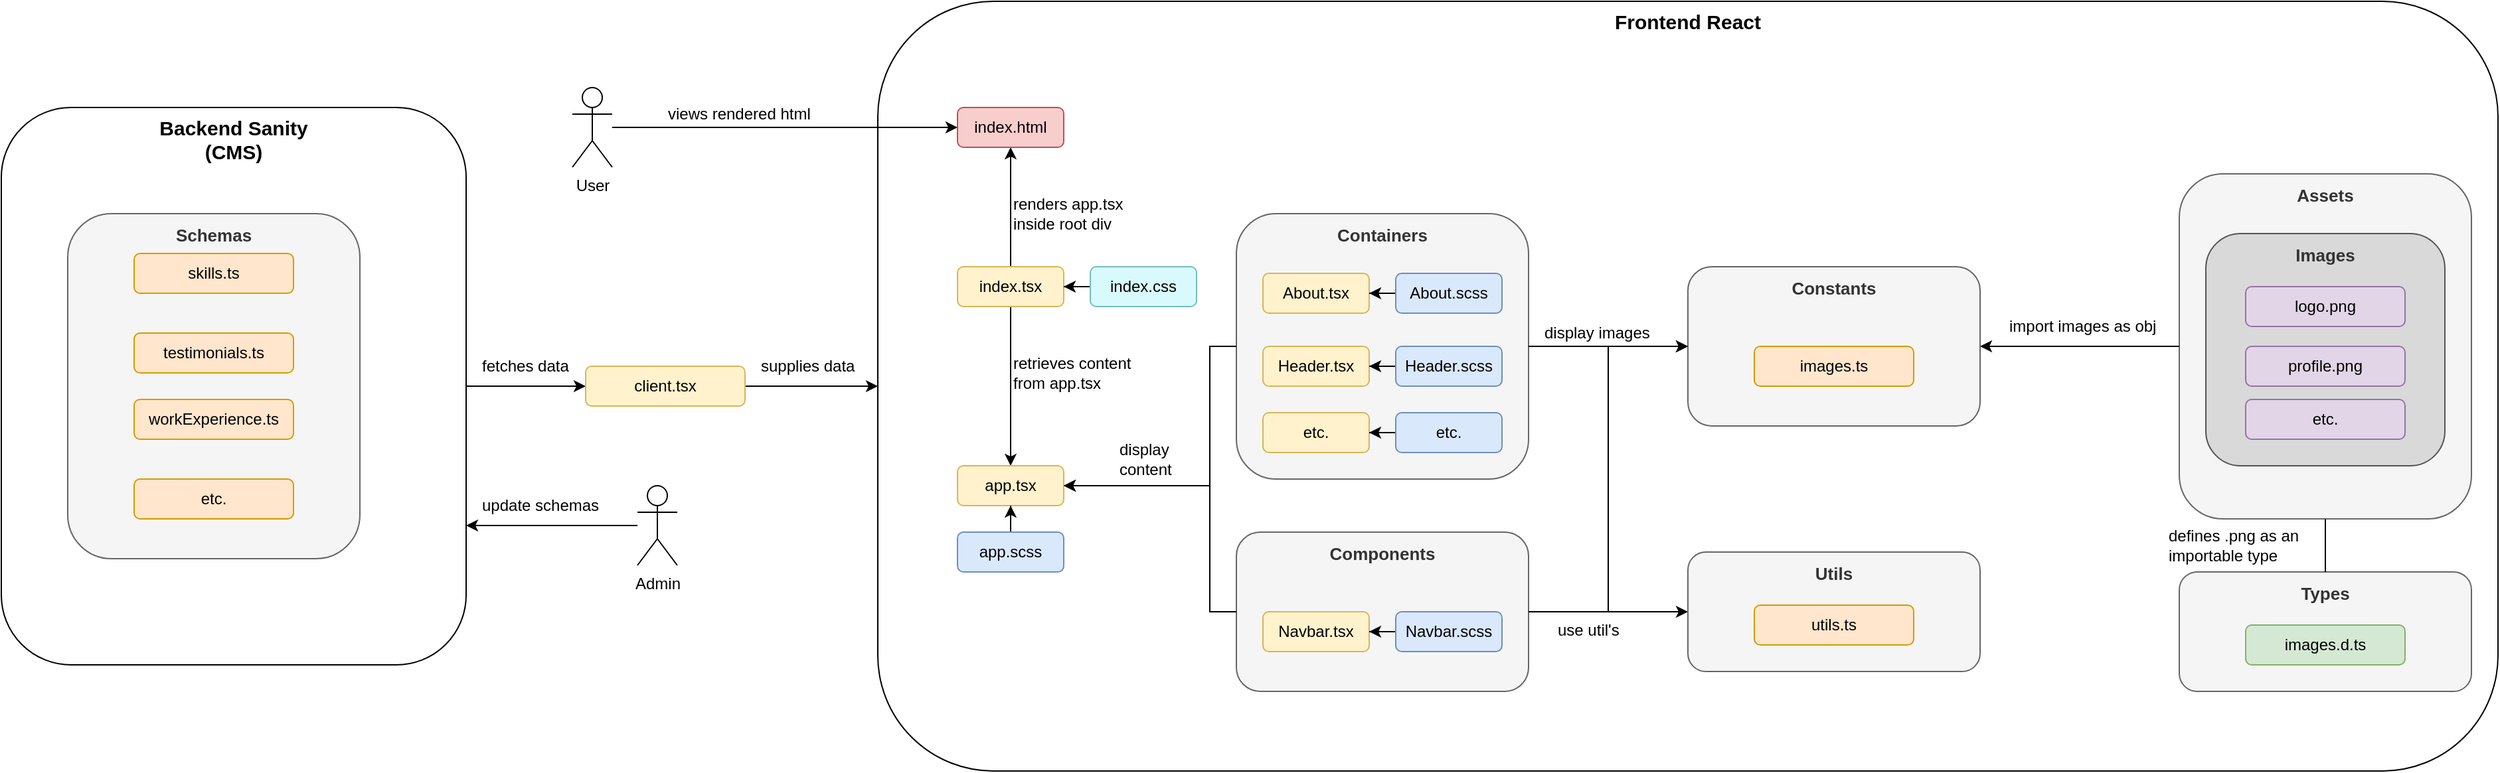 <mxfile version="21.5.2" type="device">
  <diagram name="Page-1" id="doxerEDcE5v8PNwcZ3dG">
    <mxGraphModel dx="724" dy="1919" grid="1" gridSize="10" guides="1" tooltips="1" connect="1" arrows="1" fold="1" page="1" pageScale="1" pageWidth="827" pageHeight="1169" math="0" shadow="0">
      <root>
        <mxCell id="0" />
        <mxCell id="1" parent="0" />
        <mxCell id="xx0v-b5GEpdC5aHMtf1U-123" style="edgeStyle=orthogonalEdgeStyle;rounded=0;orthogonalLoop=1;jettySize=auto;html=1;entryX=0;entryY=0.5;entryDx=0;entryDy=0;" parent="1" source="xx0v-b5GEpdC5aHMtf1U-3" target="xx0v-b5GEpdC5aHMtf1U-2" edge="1">
          <mxGeometry relative="1" as="geometry" />
        </mxCell>
        <mxCell id="xx0v-b5GEpdC5aHMtf1U-1" value="Backend Sanity&lt;br style=&quot;font-size: 15px;&quot;&gt;(CMS)" style="rounded=1;whiteSpace=wrap;html=1;verticalAlign=top;fontStyle=1;fontSize=15;" parent="1" vertex="1">
          <mxGeometry x="100" y="-60" width="350" height="420" as="geometry" />
        </mxCell>
        <mxCell id="xx0v-b5GEpdC5aHMtf1U-11" value="&lt;font style=&quot;font-size: 13px;&quot;&gt;Schemas&lt;/font&gt;" style="rounded=1;whiteSpace=wrap;html=1;verticalAlign=top;fontStyle=1;fontSize=15;fillColor=#f5f5f5;fontColor=#333333;strokeColor=#666666;" parent="1" vertex="1">
          <mxGeometry x="150" y="20" width="220" height="260" as="geometry" />
        </mxCell>
        <mxCell id="xx0v-b5GEpdC5aHMtf1U-2" value="Frontend React" style="rounded=1;whiteSpace=wrap;html=1;verticalAlign=top;fontStyle=1;fontSize=15;" parent="1" vertex="1">
          <mxGeometry x="760" y="-140" width="1220" height="580" as="geometry" />
        </mxCell>
        <mxCell id="xx0v-b5GEpdC5aHMtf1U-4" value="skills.ts" style="rounded=1;whiteSpace=wrap;html=1;fillColor=#ffe6cc;strokeColor=#d79b00;" parent="1" vertex="1">
          <mxGeometry x="200" y="50" width="120" height="30" as="geometry" />
        </mxCell>
        <mxCell id="xx0v-b5GEpdC5aHMtf1U-5" value="testimonials.ts" style="rounded=1;whiteSpace=wrap;html=1;fillColor=#ffe6cc;strokeColor=#d79b00;" parent="1" vertex="1">
          <mxGeometry x="200" y="110" width="120" height="30" as="geometry" />
        </mxCell>
        <mxCell id="xx0v-b5GEpdC5aHMtf1U-6" value="workExperience.ts" style="rounded=1;whiteSpace=wrap;html=1;fillColor=#ffe6cc;strokeColor=#d79b00;" parent="1" vertex="1">
          <mxGeometry x="200" y="160" width="120" height="30" as="geometry" />
        </mxCell>
        <mxCell id="xx0v-b5GEpdC5aHMtf1U-7" value="etc." style="rounded=1;whiteSpace=wrap;html=1;fillColor=#ffe6cc;strokeColor=#d79b00;" parent="1" vertex="1">
          <mxGeometry x="200" y="220" width="120" height="30" as="geometry" />
        </mxCell>
        <mxCell id="xx0v-b5GEpdC5aHMtf1U-154" style="edgeStyle=orthogonalEdgeStyle;rounded=0;orthogonalLoop=1;jettySize=auto;html=1;entryX=0.5;entryY=1;entryDx=0;entryDy=0;" parent="1" source="xx0v-b5GEpdC5aHMtf1U-18" target="xx0v-b5GEpdC5aHMtf1U-144" edge="1">
          <mxGeometry relative="1" as="geometry" />
        </mxCell>
        <mxCell id="xx0v-b5GEpdC5aHMtf1U-155" style="edgeStyle=orthogonalEdgeStyle;rounded=0;orthogonalLoop=1;jettySize=auto;html=1;" parent="1" source="xx0v-b5GEpdC5aHMtf1U-18" target="xx0v-b5GEpdC5aHMtf1U-79" edge="1">
          <mxGeometry relative="1" as="geometry" />
        </mxCell>
        <mxCell id="xx0v-b5GEpdC5aHMtf1U-18" value="index.tsx" style="rounded=1;whiteSpace=wrap;html=1;fillColor=#fff2cc;strokeColor=#d6b656;" parent="1" vertex="1">
          <mxGeometry x="820" y="60" width="80" height="30" as="geometry" />
        </mxCell>
        <mxCell id="xx0v-b5GEpdC5aHMtf1U-78" value="" style="group" parent="1" vertex="1" connectable="0">
          <mxGeometry x="1030" y="-40" width="930" height="420" as="geometry" />
        </mxCell>
        <mxCell id="xx0v-b5GEpdC5aHMtf1U-43" value="" style="group" parent="xx0v-b5GEpdC5aHMtf1U-78" vertex="1" connectable="0">
          <mxGeometry x="710" y="30" width="220" height="260" as="geometry" />
        </mxCell>
        <mxCell id="xx0v-b5GEpdC5aHMtf1U-14" value="&lt;font style=&quot;font-size: 13px;&quot;&gt;Assets&lt;/font&gt;" style="rounded=1;whiteSpace=wrap;html=1;verticalAlign=top;fontStyle=1;fontSize=15;fillColor=#f5f5f5;fontColor=#333333;strokeColor=#666666;" parent="xx0v-b5GEpdC5aHMtf1U-43" vertex="1">
          <mxGeometry width="220" height="260" as="geometry" />
        </mxCell>
        <mxCell id="xx0v-b5GEpdC5aHMtf1U-38" value="&lt;font style=&quot;font-size: 13px;&quot;&gt;Images&lt;/font&gt;" style="rounded=1;whiteSpace=wrap;html=1;verticalAlign=top;fontStyle=1;fontSize=15;fillColor=#D9D9D9;fontColor=#333333;strokeColor=#545454;" parent="xx0v-b5GEpdC5aHMtf1U-43" vertex="1">
          <mxGeometry x="20" y="45" width="180" height="175" as="geometry" />
        </mxCell>
        <mxCell id="xx0v-b5GEpdC5aHMtf1U-39" value="logo.png" style="rounded=1;whiteSpace=wrap;html=1;fillColor=#e1d5e7;strokeColor=#9673a6;" parent="xx0v-b5GEpdC5aHMtf1U-43" vertex="1">
          <mxGeometry x="50" y="85" width="120" height="30" as="geometry" />
        </mxCell>
        <mxCell id="xx0v-b5GEpdC5aHMtf1U-40" value="profile.png" style="rounded=1;whiteSpace=wrap;html=1;fillColor=#e1d5e7;strokeColor=#9673a6;" parent="xx0v-b5GEpdC5aHMtf1U-43" vertex="1">
          <mxGeometry x="50" y="130" width="120" height="30" as="geometry" />
        </mxCell>
        <mxCell id="xx0v-b5GEpdC5aHMtf1U-41" value="etc." style="rounded=1;whiteSpace=wrap;html=1;fillColor=#e1d5e7;strokeColor=#9673a6;" parent="xx0v-b5GEpdC5aHMtf1U-43" vertex="1">
          <mxGeometry x="50" y="170" width="120" height="30" as="geometry" />
        </mxCell>
        <mxCell id="xx0v-b5GEpdC5aHMtf1U-58" value="" style="group" parent="xx0v-b5GEpdC5aHMtf1U-78" vertex="1" connectable="0">
          <mxGeometry x="340" y="30" width="370" height="260" as="geometry" />
        </mxCell>
        <mxCell id="xx0v-b5GEpdC5aHMtf1U-57" value="import images as obj" style="rounded=1;whiteSpace=wrap;html=1;fillColor=none;strokeColor=none;align=left;" parent="xx0v-b5GEpdC5aHMtf1U-58" vertex="1">
          <mxGeometry x="240" y="100" width="120" height="30" as="geometry" />
        </mxCell>
        <mxCell id="xx0v-b5GEpdC5aHMtf1U-13" value="&lt;font style=&quot;font-size: 13px;&quot;&gt;Constants&lt;/font&gt;" style="rounded=1;whiteSpace=wrap;html=1;verticalAlign=top;fontStyle=1;fontSize=15;fillColor=#f5f5f5;fontColor=#333333;strokeColor=#666666;" parent="xx0v-b5GEpdC5aHMtf1U-58" vertex="1">
          <mxGeometry y="70" width="220" height="120" as="geometry" />
        </mxCell>
        <mxCell id="xx0v-b5GEpdC5aHMtf1U-21" value="images.ts" style="rounded=1;whiteSpace=wrap;html=1;fillColor=#ffe6cc;strokeColor=#d79b00;" parent="xx0v-b5GEpdC5aHMtf1U-58" vertex="1">
          <mxGeometry x="50" y="130" width="120" height="30" as="geometry" />
        </mxCell>
        <mxCell id="xx0v-b5GEpdC5aHMtf1U-59" value="" style="group" parent="xx0v-b5GEpdC5aHMtf1U-78" vertex="1" connectable="0">
          <mxGeometry width="320" height="280" as="geometry" />
        </mxCell>
        <mxCell id="xx0v-b5GEpdC5aHMtf1U-17" value="&lt;font style=&quot;font-size: 13px;&quot;&gt;Containers&lt;/font&gt;" style="rounded=1;whiteSpace=wrap;html=1;verticalAlign=top;fontStyle=1;fontSize=15;fillColor=#f5f5f5;fontColor=#333333;strokeColor=#666666;" parent="xx0v-b5GEpdC5aHMtf1U-59" vertex="1">
          <mxGeometry y="60" width="220" height="200" as="geometry" />
        </mxCell>
        <mxCell id="xx0v-b5GEpdC5aHMtf1U-28" value="About.tsx" style="rounded=1;whiteSpace=wrap;html=1;fillColor=#fff2cc;strokeColor=#d6b656;" parent="xx0v-b5GEpdC5aHMtf1U-59" vertex="1">
          <mxGeometry x="20" y="105" width="80" height="30" as="geometry" />
        </mxCell>
        <mxCell id="xx0v-b5GEpdC5aHMtf1U-30" value="Header.tsx" style="rounded=1;whiteSpace=wrap;html=1;fillColor=#fff2cc;strokeColor=#d6b656;" parent="xx0v-b5GEpdC5aHMtf1U-59" vertex="1">
          <mxGeometry x="20" y="160" width="80" height="30" as="geometry" />
        </mxCell>
        <mxCell id="xx0v-b5GEpdC5aHMtf1U-31" value="etc." style="rounded=1;whiteSpace=wrap;html=1;fillColor=#fff2cc;strokeColor=#d6b656;" parent="xx0v-b5GEpdC5aHMtf1U-59" vertex="1">
          <mxGeometry x="20" y="210" width="80" height="30" as="geometry" />
        </mxCell>
        <mxCell id="xx0v-b5GEpdC5aHMtf1U-62" style="edgeStyle=orthogonalEdgeStyle;rounded=0;orthogonalLoop=1;jettySize=auto;html=1;exitX=0;exitY=0.5;exitDx=0;exitDy=0;" parent="xx0v-b5GEpdC5aHMtf1U-59" source="xx0v-b5GEpdC5aHMtf1U-33" target="xx0v-b5GEpdC5aHMtf1U-28" edge="1">
          <mxGeometry relative="1" as="geometry" />
        </mxCell>
        <mxCell id="xx0v-b5GEpdC5aHMtf1U-33" value="About.scss" style="rounded=1;whiteSpace=wrap;html=1;fillColor=#dae8fc;strokeColor=#6c8ebf;" parent="xx0v-b5GEpdC5aHMtf1U-59" vertex="1">
          <mxGeometry x="120" y="105" width="80" height="30" as="geometry" />
        </mxCell>
        <mxCell id="xx0v-b5GEpdC5aHMtf1U-63" style="edgeStyle=orthogonalEdgeStyle;rounded=0;orthogonalLoop=1;jettySize=auto;html=1;exitX=0;exitY=0.5;exitDx=0;exitDy=0;" parent="xx0v-b5GEpdC5aHMtf1U-59" source="xx0v-b5GEpdC5aHMtf1U-34" target="xx0v-b5GEpdC5aHMtf1U-30" edge="1">
          <mxGeometry relative="1" as="geometry" />
        </mxCell>
        <mxCell id="xx0v-b5GEpdC5aHMtf1U-34" value="Header.scss" style="rounded=1;whiteSpace=wrap;html=1;fillColor=#dae8fc;strokeColor=#6c8ebf;" parent="xx0v-b5GEpdC5aHMtf1U-59" vertex="1">
          <mxGeometry x="120" y="160" width="80" height="30" as="geometry" />
        </mxCell>
        <mxCell id="xx0v-b5GEpdC5aHMtf1U-64" style="edgeStyle=orthogonalEdgeStyle;rounded=0;orthogonalLoop=1;jettySize=auto;html=1;exitX=0;exitY=0.5;exitDx=0;exitDy=0;" parent="xx0v-b5GEpdC5aHMtf1U-59" source="xx0v-b5GEpdC5aHMtf1U-35" target="xx0v-b5GEpdC5aHMtf1U-31" edge="1">
          <mxGeometry relative="1" as="geometry" />
        </mxCell>
        <mxCell id="xx0v-b5GEpdC5aHMtf1U-35" value="etc." style="rounded=1;whiteSpace=wrap;html=1;fillColor=#dae8fc;strokeColor=#6c8ebf;" parent="xx0v-b5GEpdC5aHMtf1U-59" vertex="1">
          <mxGeometry x="120" y="210" width="80" height="30" as="geometry" />
        </mxCell>
        <mxCell id="xx0v-b5GEpdC5aHMtf1U-37" value="display images" style="rounded=1;whiteSpace=wrap;html=1;fillColor=none;strokeColor=none;align=left;" parent="xx0v-b5GEpdC5aHMtf1U-59" vertex="1">
          <mxGeometry x="230" y="135" width="90" height="30" as="geometry" />
        </mxCell>
        <mxCell id="xx0v-b5GEpdC5aHMtf1U-36" style="edgeStyle=orthogonalEdgeStyle;rounded=0;orthogonalLoop=1;jettySize=auto;html=1;entryX=0;entryY=0.5;entryDx=0;entryDy=0;" parent="xx0v-b5GEpdC5aHMtf1U-78" source="xx0v-b5GEpdC5aHMtf1U-17" target="xx0v-b5GEpdC5aHMtf1U-13" edge="1">
          <mxGeometry relative="1" as="geometry">
            <mxPoint x="320" y="240" as="targetPoint" />
          </mxGeometry>
        </mxCell>
        <mxCell id="xx0v-b5GEpdC5aHMtf1U-66" style="edgeStyle=orthogonalEdgeStyle;rounded=0;orthogonalLoop=1;jettySize=auto;html=1;exitX=0;exitY=0.5;exitDx=0;exitDy=0;" parent="xx0v-b5GEpdC5aHMtf1U-78" source="xx0v-b5GEpdC5aHMtf1U-14" target="xx0v-b5GEpdC5aHMtf1U-13" edge="1">
          <mxGeometry relative="1" as="geometry" />
        </mxCell>
        <mxCell id="xx0v-b5GEpdC5aHMtf1U-69" value="" style="group" parent="xx0v-b5GEpdC5aHMtf1U-78" vertex="1" connectable="0">
          <mxGeometry y="300" width="220" height="120" as="geometry" />
        </mxCell>
        <mxCell id="xx0v-b5GEpdC5aHMtf1U-12" value="&lt;font style=&quot;font-size: 13px;&quot;&gt;Components&lt;/font&gt;" style="rounded=1;whiteSpace=wrap;html=1;verticalAlign=top;fontStyle=1;fontSize=15;fillColor=#f5f5f5;fontColor=#333333;strokeColor=#666666;" parent="xx0v-b5GEpdC5aHMtf1U-69" vertex="1">
          <mxGeometry width="220" height="120" as="geometry" />
        </mxCell>
        <mxCell id="xx0v-b5GEpdC5aHMtf1U-27" value="Navbar.tsx" style="rounded=1;whiteSpace=wrap;html=1;fillColor=#fff2cc;strokeColor=#d6b656;" parent="xx0v-b5GEpdC5aHMtf1U-69" vertex="1">
          <mxGeometry x="20" y="60" width="80" height="30" as="geometry" />
        </mxCell>
        <mxCell id="xx0v-b5GEpdC5aHMtf1U-68" style="edgeStyle=orthogonalEdgeStyle;rounded=0;orthogonalLoop=1;jettySize=auto;html=1;exitX=0;exitY=0.5;exitDx=0;exitDy=0;" parent="xx0v-b5GEpdC5aHMtf1U-69" source="xx0v-b5GEpdC5aHMtf1U-32" target="xx0v-b5GEpdC5aHMtf1U-27" edge="1">
          <mxGeometry relative="1" as="geometry" />
        </mxCell>
        <mxCell id="xx0v-b5GEpdC5aHMtf1U-32" value="Navbar.scss" style="rounded=1;whiteSpace=wrap;html=1;fillColor=#dae8fc;strokeColor=#6c8ebf;" parent="xx0v-b5GEpdC5aHMtf1U-69" vertex="1">
          <mxGeometry x="120" y="60" width="80" height="30" as="geometry" />
        </mxCell>
        <mxCell id="xx0v-b5GEpdC5aHMtf1U-71" style="edgeStyle=orthogonalEdgeStyle;rounded=0;orthogonalLoop=1;jettySize=auto;html=1;entryX=0;entryY=0.5;entryDx=0;entryDy=0;" parent="xx0v-b5GEpdC5aHMtf1U-78" source="xx0v-b5GEpdC5aHMtf1U-12" target="xx0v-b5GEpdC5aHMtf1U-13" edge="1">
          <mxGeometry relative="1" as="geometry" />
        </mxCell>
        <mxCell id="xx0v-b5GEpdC5aHMtf1U-74" style="edgeStyle=orthogonalEdgeStyle;rounded=0;orthogonalLoop=1;jettySize=auto;html=1;entryX=0;entryY=0.5;entryDx=0;entryDy=0;" parent="xx0v-b5GEpdC5aHMtf1U-78" source="xx0v-b5GEpdC5aHMtf1U-12" target="xx0v-b5GEpdC5aHMtf1U-16" edge="1">
          <mxGeometry relative="1" as="geometry" />
        </mxCell>
        <mxCell id="xx0v-b5GEpdC5aHMtf1U-75" value="" style="group" parent="xx0v-b5GEpdC5aHMtf1U-78" vertex="1" connectable="0">
          <mxGeometry x="340" y="315" width="220" height="90" as="geometry" />
        </mxCell>
        <mxCell id="xx0v-b5GEpdC5aHMtf1U-16" value="&lt;font style=&quot;font-size: 13px;&quot;&gt;Utils&lt;/font&gt;" style="rounded=1;whiteSpace=wrap;html=1;verticalAlign=top;fontStyle=1;fontSize=15;fillColor=#f5f5f5;fontColor=#333333;strokeColor=#666666;" parent="xx0v-b5GEpdC5aHMtf1U-75" vertex="1">
          <mxGeometry width="220" height="90" as="geometry" />
        </mxCell>
        <mxCell id="xx0v-b5GEpdC5aHMtf1U-73" value="utils.ts" style="rounded=1;whiteSpace=wrap;html=1;fillColor=#ffe6cc;strokeColor=#d79b00;" parent="xx0v-b5GEpdC5aHMtf1U-75" vertex="1">
          <mxGeometry x="50" y="40" width="120" height="30" as="geometry" />
        </mxCell>
        <mxCell id="xx0v-b5GEpdC5aHMtf1U-76" value="use util&#39;s" style="rounded=1;whiteSpace=wrap;html=1;fillColor=none;strokeColor=none;align=left;" parent="xx0v-b5GEpdC5aHMtf1U-78" vertex="1">
          <mxGeometry x="240" y="359" width="90" height="30" as="geometry" />
        </mxCell>
        <mxCell id="xx0v-b5GEpdC5aHMtf1U-77" value="" style="group" parent="xx0v-b5GEpdC5aHMtf1U-78" vertex="1" connectable="0">
          <mxGeometry x="710" y="330" width="220" height="90" as="geometry" />
        </mxCell>
        <mxCell id="xx0v-b5GEpdC5aHMtf1U-15" value="&lt;font style=&quot;font-size: 13px;&quot;&gt;Types&lt;/font&gt;" style="rounded=1;whiteSpace=wrap;html=1;verticalAlign=top;fontStyle=1;fontSize=15;fillColor=#f5f5f5;fontColor=#333333;strokeColor=#666666;" parent="xx0v-b5GEpdC5aHMtf1U-77" vertex="1">
          <mxGeometry width="220" height="90" as="geometry" />
        </mxCell>
        <mxCell id="xx0v-b5GEpdC5aHMtf1U-72" value="images.d.ts" style="rounded=1;whiteSpace=wrap;html=1;fillColor=#d5e8d4;strokeColor=#82b366;" parent="xx0v-b5GEpdC5aHMtf1U-77" vertex="1">
          <mxGeometry x="50" y="40" width="120" height="30" as="geometry" />
        </mxCell>
        <mxCell id="xx0v-b5GEpdC5aHMtf1U-158" style="edgeStyle=orthogonalEdgeStyle;rounded=0;orthogonalLoop=1;jettySize=auto;html=1;entryX=0.5;entryY=1;entryDx=0;entryDy=0;endArrow=none;endFill=0;" parent="xx0v-b5GEpdC5aHMtf1U-78" source="xx0v-b5GEpdC5aHMtf1U-15" target="xx0v-b5GEpdC5aHMtf1U-14" edge="1">
          <mxGeometry relative="1" as="geometry" />
        </mxCell>
        <mxCell id="xx0v-b5GEpdC5aHMtf1U-79" value="app.tsx" style="rounded=1;whiteSpace=wrap;html=1;fillColor=#fff2cc;strokeColor=#d6b656;" parent="1" vertex="1">
          <mxGeometry x="820" y="210" width="80" height="30" as="geometry" />
        </mxCell>
        <mxCell id="xx0v-b5GEpdC5aHMtf1U-126" value="" style="edgeStyle=orthogonalEdgeStyle;rounded=0;orthogonalLoop=1;jettySize=auto;html=1;" parent="1" source="xx0v-b5GEpdC5aHMtf1U-121" target="xx0v-b5GEpdC5aHMtf1U-79" edge="1">
          <mxGeometry relative="1" as="geometry" />
        </mxCell>
        <mxCell id="xx0v-b5GEpdC5aHMtf1U-121" value="app.scss" style="rounded=1;whiteSpace=wrap;html=1;fillColor=#dae8fc;strokeColor=#6c8ebf;" parent="1" vertex="1">
          <mxGeometry x="820" y="260" width="80" height="30" as="geometry" />
        </mxCell>
        <mxCell id="xx0v-b5GEpdC5aHMtf1U-146" value="" style="edgeStyle=orthogonalEdgeStyle;rounded=0;orthogonalLoop=1;jettySize=auto;html=1;" parent="1" source="xx0v-b5GEpdC5aHMtf1U-122" target="xx0v-b5GEpdC5aHMtf1U-18" edge="1">
          <mxGeometry relative="1" as="geometry" />
        </mxCell>
        <mxCell id="xx0v-b5GEpdC5aHMtf1U-122" value="index.css" style="rounded=1;whiteSpace=wrap;html=1;fillColor=#D9FAFC;strokeColor=#6FBFBF;" parent="1" vertex="1">
          <mxGeometry x="920" y="60" width="80" height="30" as="geometry" />
        </mxCell>
        <mxCell id="xx0v-b5GEpdC5aHMtf1U-125" value="" style="edgeStyle=orthogonalEdgeStyle;rounded=0;orthogonalLoop=1;jettySize=auto;html=1;entryX=0;entryY=0.5;entryDx=0;entryDy=0;" parent="1" source="xx0v-b5GEpdC5aHMtf1U-1" target="xx0v-b5GEpdC5aHMtf1U-3" edge="1">
          <mxGeometry relative="1" as="geometry">
            <mxPoint x="350" y="210" as="sourcePoint" />
            <mxPoint x="760" y="150" as="targetPoint" />
          </mxGeometry>
        </mxCell>
        <mxCell id="xx0v-b5GEpdC5aHMtf1U-3" value="client.tsx" style="rounded=1;whiteSpace=wrap;html=1;fillColor=#fff2cc;strokeColor=#d6b656;" parent="1" vertex="1">
          <mxGeometry x="540" y="135" width="120" height="30" as="geometry" />
        </mxCell>
        <mxCell id="xx0v-b5GEpdC5aHMtf1U-129" style="edgeStyle=orthogonalEdgeStyle;rounded=0;orthogonalLoop=1;jettySize=auto;html=1;exitX=0;exitY=0.5;exitDx=0;exitDy=0;entryX=1;entryY=0.5;entryDx=0;entryDy=0;" parent="1" source="xx0v-b5GEpdC5aHMtf1U-17" target="xx0v-b5GEpdC5aHMtf1U-79" edge="1">
          <mxGeometry relative="1" as="geometry">
            <Array as="points">
              <mxPoint x="1010" y="120" />
              <mxPoint x="1010" y="225" />
            </Array>
          </mxGeometry>
        </mxCell>
        <mxCell id="xx0v-b5GEpdC5aHMtf1U-130" style="edgeStyle=orthogonalEdgeStyle;rounded=0;orthogonalLoop=1;jettySize=auto;html=1;entryX=1;entryY=0.5;entryDx=0;entryDy=0;" parent="1" source="xx0v-b5GEpdC5aHMtf1U-12" target="xx0v-b5GEpdC5aHMtf1U-79" edge="1">
          <mxGeometry relative="1" as="geometry">
            <Array as="points">
              <mxPoint x="1010" y="320" />
              <mxPoint x="1010" y="225" />
            </Array>
          </mxGeometry>
        </mxCell>
        <mxCell id="xx0v-b5GEpdC5aHMtf1U-143" value="display content" style="rounded=1;whiteSpace=wrap;html=1;fillColor=none;strokeColor=none;align=left;" parent="1" vertex="1">
          <mxGeometry x="940" y="190" width="60" height="30" as="geometry" />
        </mxCell>
        <mxCell id="xx0v-b5GEpdC5aHMtf1U-144" value="index.html" style="rounded=1;whiteSpace=wrap;html=1;fillColor=#f8cecc;strokeColor=#b85450;" parent="1" vertex="1">
          <mxGeometry x="820" y="-60" width="80" height="30" as="geometry" />
        </mxCell>
        <mxCell id="xx0v-b5GEpdC5aHMtf1U-152" style="edgeStyle=orthogonalEdgeStyle;rounded=0;orthogonalLoop=1;jettySize=auto;html=1;entryX=0;entryY=0.5;entryDx=0;entryDy=0;" parent="1" source="xx0v-b5GEpdC5aHMtf1U-147" target="xx0v-b5GEpdC5aHMtf1U-144" edge="1">
          <mxGeometry relative="1" as="geometry" />
        </mxCell>
        <mxCell id="xx0v-b5GEpdC5aHMtf1U-147" value="User" style="shape=umlActor;verticalLabelPosition=bottom;verticalAlign=top;html=1;outlineConnect=0;" parent="1" vertex="1">
          <mxGeometry x="530" y="-75" width="30" height="60" as="geometry" />
        </mxCell>
        <mxCell id="xx0v-b5GEpdC5aHMtf1U-149" style="edgeStyle=orthogonalEdgeStyle;rounded=0;orthogonalLoop=1;jettySize=auto;html=1;entryX=1;entryY=0.75;entryDx=0;entryDy=0;" parent="1" source="xx0v-b5GEpdC5aHMtf1U-148" target="xx0v-b5GEpdC5aHMtf1U-1" edge="1">
          <mxGeometry relative="1" as="geometry" />
        </mxCell>
        <mxCell id="xx0v-b5GEpdC5aHMtf1U-148" value="Admin" style="shape=umlActor;verticalLabelPosition=bottom;verticalAlign=top;html=1;outlineConnect=0;" parent="1" vertex="1">
          <mxGeometry x="579" y="225" width="30" height="60" as="geometry" />
        </mxCell>
        <mxCell id="xx0v-b5GEpdC5aHMtf1U-150" value="update schemas" style="rounded=1;whiteSpace=wrap;html=1;fillColor=none;strokeColor=none;align=left;" parent="1" vertex="1">
          <mxGeometry x="460" y="225" width="110" height="30" as="geometry" />
        </mxCell>
        <mxCell id="xx0v-b5GEpdC5aHMtf1U-153" value="views rendered html" style="rounded=1;whiteSpace=wrap;html=1;fillColor=none;strokeColor=none;align=left;" parent="1" vertex="1">
          <mxGeometry x="600" y="-70" width="119" height="30" as="geometry" />
        </mxCell>
        <mxCell id="xx0v-b5GEpdC5aHMtf1U-156" value="renders app.tsx inside root div" style="rounded=1;whiteSpace=wrap;html=1;fillColor=none;strokeColor=none;align=left;" parent="1" vertex="1">
          <mxGeometry x="860" width="90" height="40" as="geometry" />
        </mxCell>
        <mxCell id="xx0v-b5GEpdC5aHMtf1U-157" value="retrieves content from app.tsx" style="rounded=1;whiteSpace=wrap;html=1;fillColor=none;strokeColor=none;align=left;" parent="1" vertex="1">
          <mxGeometry x="860" y="120" width="100" height="40" as="geometry" />
        </mxCell>
        <mxCell id="xx0v-b5GEpdC5aHMtf1U-239" value="defines .png as an importable type" style="rounded=1;whiteSpace=wrap;html=1;fillColor=none;strokeColor=none;align=left;" parent="1" vertex="1">
          <mxGeometry x="1730" y="255" width="120" height="30" as="geometry" />
        </mxCell>
        <mxCell id="xx0v-b5GEpdC5aHMtf1U-240" value="fetches data" style="rounded=1;whiteSpace=wrap;html=1;fillColor=none;strokeColor=none;align=left;" parent="1" vertex="1">
          <mxGeometry x="460" y="120" width="75.5" height="30" as="geometry" />
        </mxCell>
        <mxCell id="xx0v-b5GEpdC5aHMtf1U-241" value="supplies data" style="rounded=1;whiteSpace=wrap;html=1;fillColor=none;strokeColor=none;align=left;" parent="1" vertex="1">
          <mxGeometry x="670" y="120" width="75.5" height="30" as="geometry" />
        </mxCell>
      </root>
    </mxGraphModel>
  </diagram>
</mxfile>
